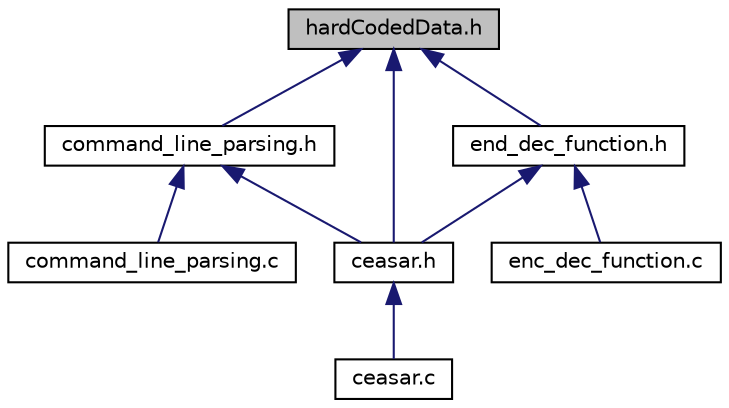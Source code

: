 digraph "hardCodedData.h"
{
 // INTERACTIVE_SVG=YES
 // LATEX_PDF_SIZE
  edge [fontname="Helvetica",fontsize="10",labelfontname="Helvetica",labelfontsize="10"];
  node [fontname="Helvetica",fontsize="10",shape=record];
  Node1 [label="hardCodedData.h",height=0.2,width=0.4,color="black", fillcolor="grey75", style="filled", fontcolor="black",tooltip="All common hardcoded data, types, and constants."];
  Node1 -> Node2 [dir="back",color="midnightblue",fontsize="10",style="solid",fontname="Helvetica"];
  Node2 [label="ceasar.h",height=0.2,width=0.4,color="black", fillcolor="white", style="filled",URL="$ceasar_8h.html",tooltip="Delartion of core function to construct Ceasar program from."];
  Node2 -> Node3 [dir="back",color="midnightblue",fontsize="10",style="solid",fontname="Helvetica"];
  Node3 [label="ceasar.c",height=0.2,width=0.4,color="black", fillcolor="white", style="filled",URL="$ceasar_8c.html",tooltip="Main program file. The Ceasar program will decrypt an input file."];
  Node1 -> Node4 [dir="back",color="midnightblue",fontsize="10",style="solid",fontname="Helvetica"];
  Node4 [label="command_line_parsing.h",height=0.2,width=0.4,color="black", fillcolor="white", style="filled",URL="$command__line__parsing_8h.html",tooltip="Decleration and defenitions of all command line parsing related function and macros."];
  Node4 -> Node2 [dir="back",color="midnightblue",fontsize="10",style="solid",fontname="Helvetica"];
  Node4 -> Node5 [dir="back",color="midnightblue",fontsize="10",style="solid",fontname="Helvetica"];
  Node5 [label="command_line_parsing.c",height=0.2,width=0.4,color="black", fillcolor="white", style="filled",URL="$command__line__parsing_8c.html",tooltip="Implementation of all command line parsing functions."];
  Node1 -> Node6 [dir="back",color="midnightblue",fontsize="10",style="solid",fontname="Helvetica"];
  Node6 [label="end_dec_function.h",height=0.2,width=0.4,color="black", fillcolor="white", style="filled",URL="$end__dec__function_8h.html",tooltip="//TODO: Vladimir"];
  Node6 -> Node2 [dir="back",color="midnightblue",fontsize="10",style="solid",fontname="Helvetica"];
  Node6 -> Node7 [dir="back",color="midnightblue",fontsize="10",style="solid",fontname="Helvetica"];
  Node7 [label="enc_dec_function.c",height=0.2,width=0.4,color="black", fillcolor="white", style="filled",URL="$enc__dec__function_8c.html",tooltip=" "];
}
